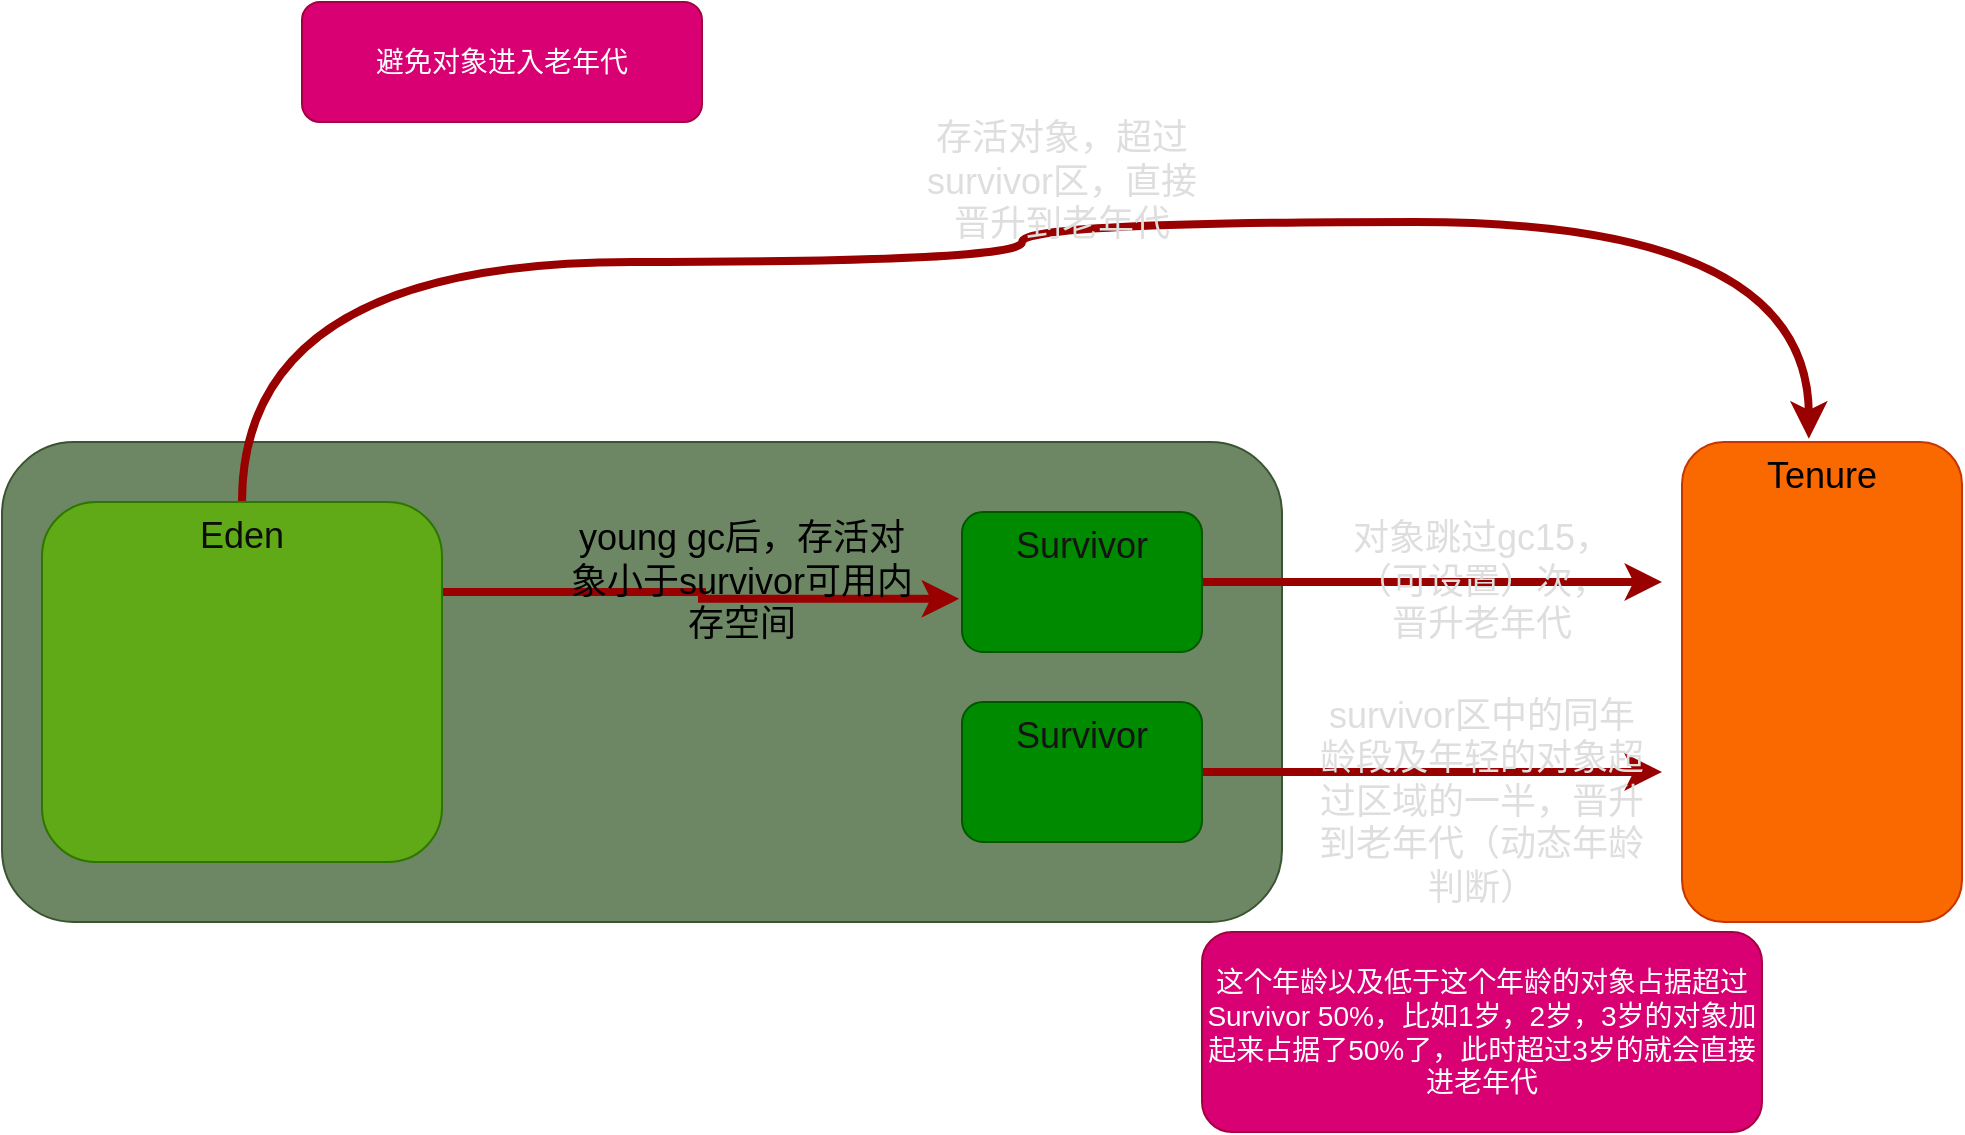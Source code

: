 <mxfile version="13.10.0" type="embed">
    <diagram id="N8jkDLk7Amj-sibJUGd5" name="Page-1">
        <mxGraphModel dx="1817" dy="575" grid="1" gridSize="10" guides="1" tooltips="1" connect="1" arrows="1" fold="1" page="1" pageScale="1" pageWidth="827" pageHeight="1169" math="0" shadow="0">
            <root>
                <mxCell id="0"/>
                <mxCell id="1" parent="0"/>
                <mxCell id="35" value="" style="rounded=1;whiteSpace=wrap;html=1;fillColor=#6d8764;strokeColor=#3A5431;fontColor=#ffffff;fontSize=18;" parent="1" vertex="1">
                    <mxGeometry x="-90" y="240" width="640" height="240" as="geometry"/>
                </mxCell>
                <mxCell id="36" value="&lt;font style=&quot;font-size: 18px;&quot;&gt;Tenure&lt;/font&gt;" style="rounded=1;whiteSpace=wrap;html=1;fillColor=#fa6800;strokeColor=#C73500;fontColor=#000000;verticalAlign=top;fontSize=18;" parent="1" vertex="1">
                    <mxGeometry x="750" y="240" width="140" height="240" as="geometry"/>
                </mxCell>
                <mxCell id="54" style="edgeStyle=orthogonalEdgeStyle;rounded=0;orthogonalLoop=1;jettySize=auto;html=1;exitX=1;exitY=0.25;exitDx=0;exitDy=0;entryX=-0.012;entryY=0.62;entryDx=0;entryDy=0;entryPerimeter=0;labelBackgroundColor=#141414;fillColor=#000000;fontSize=18;fontColor=#000000;strokeColor=#990000;strokeWidth=4;" parent="1" source="38" target="40" edge="1">
                    <mxGeometry relative="1" as="geometry"/>
                </mxCell>
                <mxCell id="64" style="edgeStyle=orthogonalEdgeStyle;orthogonalLoop=1;jettySize=auto;html=1;entryX=0.453;entryY=-0.007;entryDx=0;entryDy=0;entryPerimeter=0;labelBackgroundColor=#141414;strokeColor=#990000;fillColor=#CC0000;fontSize=18;fontColor=#CC0000;curved=1;strokeWidth=4;" parent="1" source="38" target="36" edge="1">
                    <mxGeometry relative="1" as="geometry">
                        <Array as="points">
                            <mxPoint x="30" y="150"/>
                            <mxPoint x="420" y="150"/>
                            <mxPoint x="420" y="130"/>
                            <mxPoint x="813" y="130"/>
                        </Array>
                    </mxGeometry>
                </mxCell>
                <mxCell id="38" value="&lt;font color=&quot;#0d0d0d&quot; style=&quot;font-size: 18px;&quot;&gt;Eden&lt;/font&gt;" style="rounded=1;whiteSpace=wrap;html=1;fillColor=#60a917;strokeColor=#2D7600;fontColor=#ffffff;verticalAlign=top;fontSize=18;" parent="1" vertex="1">
                    <mxGeometry x="-70" y="270" width="200" height="180" as="geometry"/>
                </mxCell>
                <mxCell id="57" style="edgeStyle=orthogonalEdgeStyle;rounded=0;orthogonalLoop=1;jettySize=auto;html=1;exitX=1;exitY=0.5;exitDx=0;exitDy=0;labelBackgroundColor=#141414;fillColor=#000000;fontSize=18;fontColor=#CC0000;strokeColor=#990000;strokeWidth=4;" parent="1" source="40" edge="1">
                    <mxGeometry relative="1" as="geometry">
                        <mxPoint x="740" y="310" as="targetPoint"/>
                    </mxGeometry>
                </mxCell>
                <mxCell id="40" value="Survivor" style="rounded=1;whiteSpace=wrap;html=1;fillColor=#008a00;strokeColor=#005700;fontSize=18;verticalAlign=top;fontColor=#141414;" parent="1" vertex="1">
                    <mxGeometry x="390" y="275" width="120" height="70" as="geometry"/>
                </mxCell>
                <mxCell id="61" style="edgeStyle=orthogonalEdgeStyle;rounded=0;orthogonalLoop=1;jettySize=auto;html=1;labelBackgroundColor=#141414;strokeColor=#990000;fillColor=#CC0000;fontSize=18;fontColor=#CC0000;strokeWidth=4;" parent="1" source="41" edge="1">
                    <mxGeometry relative="1" as="geometry">
                        <mxPoint x="740" y="405" as="targetPoint"/>
                    </mxGeometry>
                </mxCell>
                <mxCell id="41" value="Survivor" style="rounded=1;whiteSpace=wrap;html=1;fillColor=#008a00;strokeColor=#005700;fontSize=18;verticalAlign=top;fontColor=#141414;" parent="1" vertex="1">
                    <mxGeometry x="390" y="370" width="120" height="70" as="geometry"/>
                </mxCell>
                <mxCell id="47" value="young gc后，存活对象小于survivor可用内存空间" style="text;html=1;strokeColor=none;fillColor=none;align=center;verticalAlign=middle;whiteSpace=wrap;rounded=0;fontSize=18;fontColor=#000000;" parent="1" vertex="1">
                    <mxGeometry x="190" y="300" width="180" height="20" as="geometry"/>
                </mxCell>
                <mxCell id="58" value="对象跳过gc15，（可设置）次，晋升老年代" style="text;html=1;strokeColor=none;fillColor=none;align=center;verticalAlign=middle;whiteSpace=wrap;rounded=0;fontSize=18;fontColor=#DEDEDE;" parent="1" vertex="1">
                    <mxGeometry x="580" y="300" width="140" height="20" as="geometry"/>
                </mxCell>
                <mxCell id="62" value="survivor区中的同年龄段及年轻的对象超过区域的一半，晋升到老年代（动态年龄判断）" style="text;html=1;strokeColor=none;fillColor=none;align=center;verticalAlign=middle;whiteSpace=wrap;rounded=0;fontSize=18;fontColor=#DEDEDE;" parent="1" vertex="1">
                    <mxGeometry x="565" y="410" width="170" height="20" as="geometry"/>
                </mxCell>
                <mxCell id="65" value="存活对象，超过survivor区，直接晋升到老年代" style="text;html=1;strokeColor=none;fillColor=none;align=center;verticalAlign=middle;whiteSpace=wrap;rounded=0;fontSize=18;fontColor=#DEDEDE;" parent="1" vertex="1">
                    <mxGeometry x="370" y="100" width="140" height="20" as="geometry"/>
                </mxCell>
                <mxCell id="66" value="&lt;span class=&quot;mm-editor-clipboard&quot; style=&quot;font-size: 14px;&quot;&gt;这个年龄以及低于这个年龄的对象占据超过Survivor 50%，比如1岁，2岁，3岁的对象加起来占据了50%了，此时超过&lt;/span&gt;3岁的就会直接进老年代" style="text;html=1;strokeColor=#A50040;fillColor=#d80073;align=center;verticalAlign=middle;whiteSpace=wrap;rounded=1;fontSize=14;fontColor=#ffffff;shadow=0;sketch=0;glass=0;" vertex="1" parent="1">
                    <mxGeometry x="510" y="485" width="280" height="100" as="geometry"/>
                </mxCell>
                <mxCell id="67" value="避免对象进入老年代" style="text;html=1;strokeColor=#A50040;fillColor=#d80073;align=center;verticalAlign=middle;whiteSpace=wrap;rounded=1;shadow=0;glass=0;sketch=0;fontSize=14;fontColor=#ffffff;" vertex="1" parent="1">
                    <mxGeometry x="60" y="20" width="200" height="60" as="geometry"/>
                </mxCell>
            </root>
        </mxGraphModel>
    </diagram>
</mxfile>